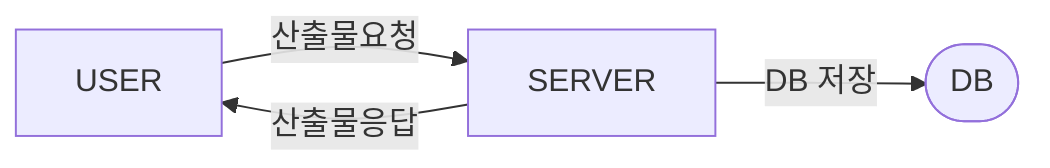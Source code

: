flowchart LR
%% 테스트
USER["USER"]
SERVER[SERVER]
DB([DB])
USER --> |산출물요청| SERVER
SERVER --> |산출물응답| USER
SERVER --> |DB 저장| DB